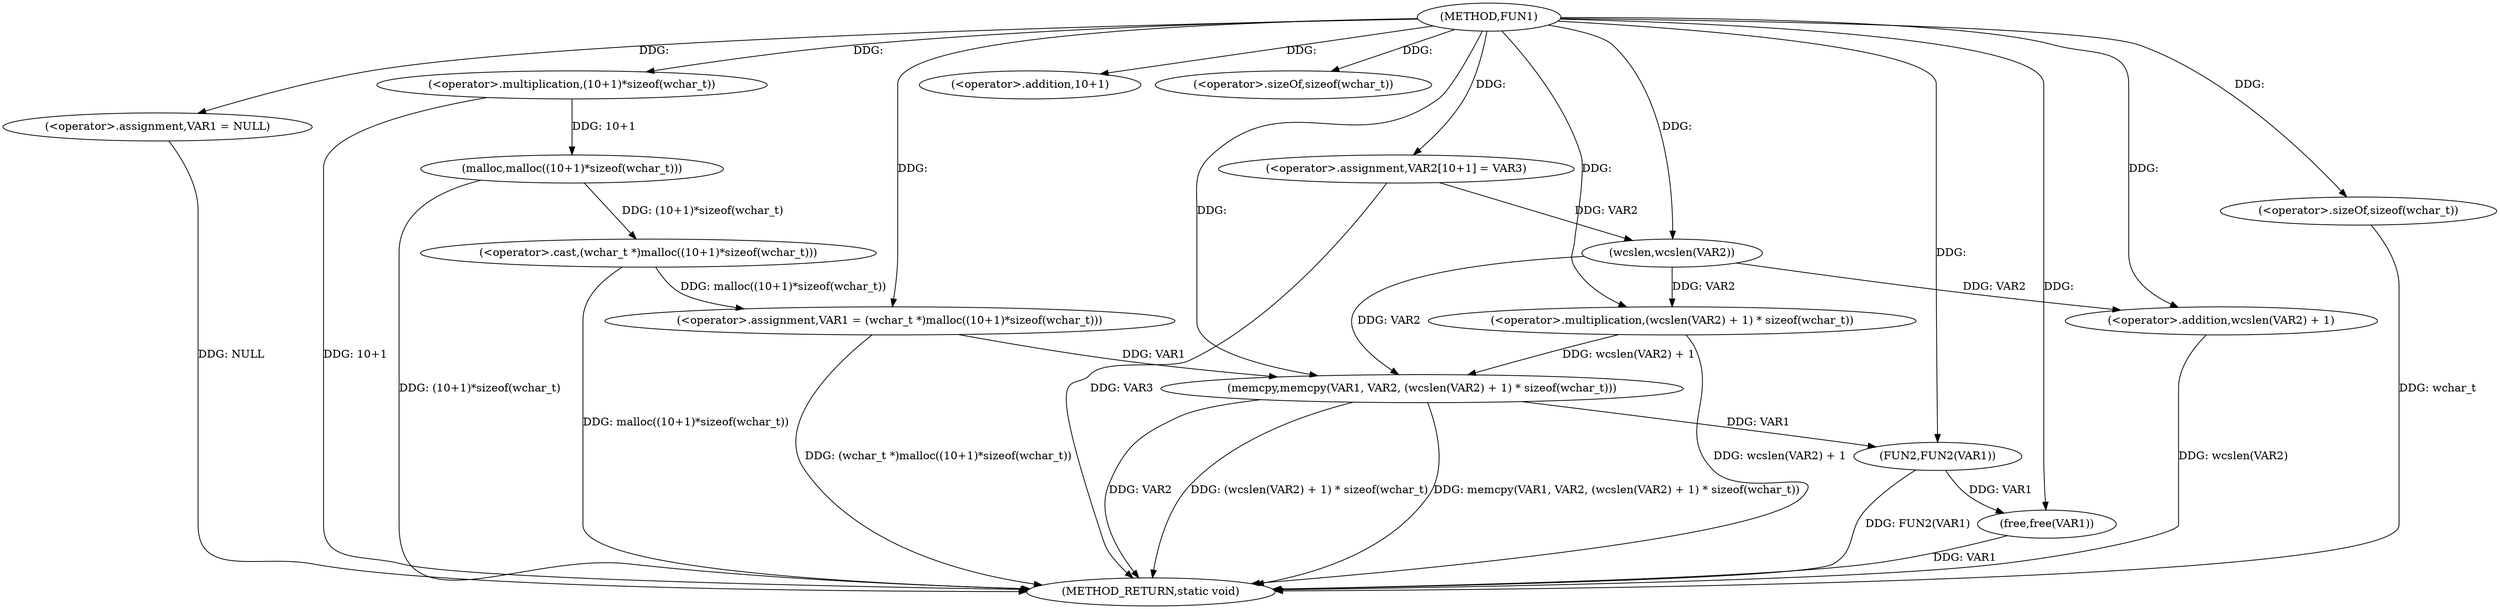 digraph FUN1 {  
"1000100" [label = "(METHOD,FUN1)" ]
"1000138" [label = "(METHOD_RETURN,static void)" ]
"1000103" [label = "(<operator>.assignment,VAR1 = NULL)" ]
"1000108" [label = "(<operator>.assignment,VAR1 = (wchar_t *)malloc((10+1)*sizeof(wchar_t)))" ]
"1000110" [label = "(<operator>.cast,(wchar_t *)malloc((10+1)*sizeof(wchar_t)))" ]
"1000112" [label = "(malloc,malloc((10+1)*sizeof(wchar_t)))" ]
"1000113" [label = "(<operator>.multiplication,(10+1)*sizeof(wchar_t))" ]
"1000114" [label = "(<operator>.addition,10+1)" ]
"1000117" [label = "(<operator>.sizeOf,sizeof(wchar_t))" ]
"1000121" [label = "(<operator>.assignment,VAR2[10+1] = VAR3)" ]
"1000124" [label = "(memcpy,memcpy(VAR1, VAR2, (wcslen(VAR2) + 1) * sizeof(wchar_t)))" ]
"1000127" [label = "(<operator>.multiplication,(wcslen(VAR2) + 1) * sizeof(wchar_t))" ]
"1000128" [label = "(<operator>.addition,wcslen(VAR2) + 1)" ]
"1000129" [label = "(wcslen,wcslen(VAR2))" ]
"1000132" [label = "(<operator>.sizeOf,sizeof(wchar_t))" ]
"1000134" [label = "(FUN2,FUN2(VAR1))" ]
"1000136" [label = "(free,free(VAR1))" ]
  "1000124" -> "1000138"  [ label = "DDG: VAR2"] 
  "1000103" -> "1000138"  [ label = "DDG: NULL"] 
  "1000113" -> "1000138"  [ label = "DDG: 10+1"] 
  "1000124" -> "1000138"  [ label = "DDG: (wcslen(VAR2) + 1) * sizeof(wchar_t)"] 
  "1000127" -> "1000138"  [ label = "DDG: wcslen(VAR2) + 1"] 
  "1000136" -> "1000138"  [ label = "DDG: VAR1"] 
  "1000124" -> "1000138"  [ label = "DDG: memcpy(VAR1, VAR2, (wcslen(VAR2) + 1) * sizeof(wchar_t))"] 
  "1000121" -> "1000138"  [ label = "DDG: VAR3"] 
  "1000128" -> "1000138"  [ label = "DDG: wcslen(VAR2)"] 
  "1000134" -> "1000138"  [ label = "DDG: FUN2(VAR1)"] 
  "1000132" -> "1000138"  [ label = "DDG: wchar_t"] 
  "1000110" -> "1000138"  [ label = "DDG: malloc((10+1)*sizeof(wchar_t))"] 
  "1000112" -> "1000138"  [ label = "DDG: (10+1)*sizeof(wchar_t)"] 
  "1000108" -> "1000138"  [ label = "DDG: (wchar_t *)malloc((10+1)*sizeof(wchar_t))"] 
  "1000100" -> "1000103"  [ label = "DDG: "] 
  "1000110" -> "1000108"  [ label = "DDG: malloc((10+1)*sizeof(wchar_t))"] 
  "1000100" -> "1000108"  [ label = "DDG: "] 
  "1000112" -> "1000110"  [ label = "DDG: (10+1)*sizeof(wchar_t)"] 
  "1000113" -> "1000112"  [ label = "DDG: 10+1"] 
  "1000100" -> "1000113"  [ label = "DDG: "] 
  "1000100" -> "1000114"  [ label = "DDG: "] 
  "1000100" -> "1000117"  [ label = "DDG: "] 
  "1000100" -> "1000121"  [ label = "DDG: "] 
  "1000108" -> "1000124"  [ label = "DDG: VAR1"] 
  "1000100" -> "1000124"  [ label = "DDG: "] 
  "1000129" -> "1000124"  [ label = "DDG: VAR2"] 
  "1000127" -> "1000124"  [ label = "DDG: wcslen(VAR2) + 1"] 
  "1000129" -> "1000127"  [ label = "DDG: VAR2"] 
  "1000100" -> "1000127"  [ label = "DDG: "] 
  "1000129" -> "1000128"  [ label = "DDG: VAR2"] 
  "1000121" -> "1000129"  [ label = "DDG: VAR2"] 
  "1000100" -> "1000129"  [ label = "DDG: "] 
  "1000100" -> "1000128"  [ label = "DDG: "] 
  "1000100" -> "1000132"  [ label = "DDG: "] 
  "1000124" -> "1000134"  [ label = "DDG: VAR1"] 
  "1000100" -> "1000134"  [ label = "DDG: "] 
  "1000134" -> "1000136"  [ label = "DDG: VAR1"] 
  "1000100" -> "1000136"  [ label = "DDG: "] 
}
